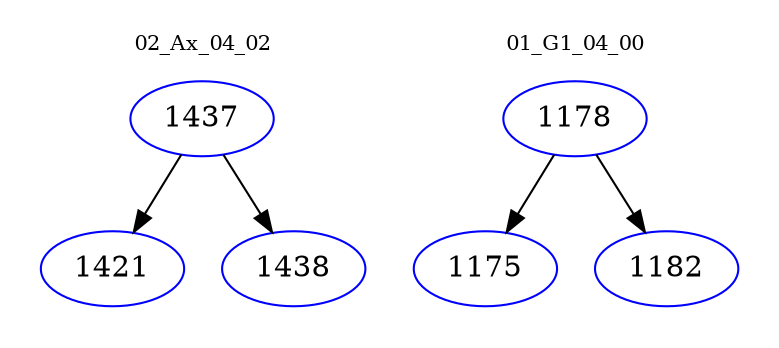 digraph{
subgraph cluster_0 {
color = white
label = "02_Ax_04_02";
fontsize=10;
T0_1437 [label="1437", color="blue"]
T0_1437 -> T0_1421 [color="black"]
T0_1421 [label="1421", color="blue"]
T0_1437 -> T0_1438 [color="black"]
T0_1438 [label="1438", color="blue"]
}
subgraph cluster_1 {
color = white
label = "01_G1_04_00";
fontsize=10;
T1_1178 [label="1178", color="blue"]
T1_1178 -> T1_1175 [color="black"]
T1_1175 [label="1175", color="blue"]
T1_1178 -> T1_1182 [color="black"]
T1_1182 [label="1182", color="blue"]
}
}

